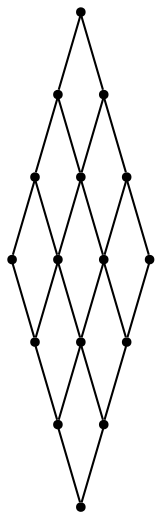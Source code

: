 graph {
  node [shape=point,comment="{\"directed\":false,\"doi\":\"10.1007/978-3-319-73915-1_12\",\"figure\":\"2 (2)\"}"]

  v0 [pos="1584.717034771022,236.2405755263091"]
  v1 [pos="1584.717034771022,327.96650694090226"]
  v2 [pos="1584.717034771022,419.69259732459136"]
  v3 [pos="1584.717034771022,511.417487491606"]
  v4 [pos="1492.9961472573004,236.24057552630916"]
  v5 [pos="1492.9961472573004,327.96650694090226"]
  v6 [pos="1492.9961472573004,419.69259732459136"]
  v7 [pos="1492.9961472573004,511.41748749160604"]
  v8 [pos="1401.2669932492786,236.24057552630916"]
  v9 [pos="1401.2669932492786,327.96650694090226"]
  v10 [pos="1401.2669932492786,419.69259732459136"]
  v11 [pos="1401.2669932492786,511.417487491606"]
  v12 [pos="1309.5366628555291,236.2405755263091"]
  v13 [pos="1309.5366628555291,327.96650694090226"]
  v14 [pos="1309.5366628555291,419.69259732459136"]
  v15 [pos="1309.5366628555291,511.41748749160604"]

  v0 -- v1 [id="-1",pos="1584.717034771022,236.2405755263091 1584.717034771022,327.96650694090226 1584.717034771022,327.96650694090226 1584.717034771022,327.96650694090226"]
  v15 -- v11 [id="-2",pos="1309.5366628555291,511.41748749160604 1401.2669932492786,511.417487491606 1401.2669932492786,511.417487491606 1401.2669932492786,511.417487491606"]
  v14 -- v10 [id="-3",pos="1309.5366628555291,419.69259732459136 1401.2669932492786,419.69259732459136 1401.2669932492786,419.69259732459136 1401.2669932492786,419.69259732459136"]
  v14 -- v15 [id="-4",pos="1309.5366628555291,419.69259732459136 1309.5366628555291,511.41748749160604 1309.5366628555291,511.41748749160604 1309.5366628555291,511.41748749160604"]
  v13 -- v9 [id="-5",pos="1309.5366628555291,327.96650694090226 1401.2669932492786,327.96650694090226 1401.2669932492786,327.96650694090226 1401.2669932492786,327.96650694090226"]
  v13 -- v14 [id="-6",pos="1309.5366628555291,327.96650694090226 1309.5366628555291,419.69259732459136 1309.5366628555291,419.69259732459136 1309.5366628555291,419.69259732459136"]
  v12 -- v13 [id="-7",pos="1309.5366628555291,236.2405755263091 1309.5366628555291,327.96650694090226 1309.5366628555291,327.96650694090226 1309.5366628555291,327.96650694090226"]
  v12 -- v8 [id="-8",pos="1309.5366628555291,236.2405755263091 1401.2669932492786,236.24057552630916 1401.2669932492786,236.24057552630916 1401.2669932492786,236.24057552630916"]
  v1 -- v2 [id="-9",pos="1584.717034771022,327.96650694090226 1584.717034771022,419.69259732459136 1584.717034771022,419.69259732459136 1584.717034771022,419.69259732459136"]
  v2 -- v3 [id="-10",pos="1584.717034771022,419.69259732459136 1584.717034771022,511.417487491606 1584.717034771022,511.417487491606 1584.717034771022,511.417487491606"]
  v4 -- v5 [id="-11",pos="1492.9961472573004,236.24057552630916 1492.9961472573004,327.96650694090226 1492.9961472573004,327.96650694090226 1492.9961472573004,327.96650694090226"]
  v4 -- v0 [id="-12",pos="1492.9961472573004,236.24057552630916 1584.717034771022,236.2405755263091 1584.717034771022,236.2405755263091 1584.717034771022,236.2405755263091"]
  v5 -- v1 [id="-13",pos="1492.9961472573004,327.96650694090226 1584.717034771022,327.96650694090226 1584.717034771022,327.96650694090226 1584.717034771022,327.96650694090226"]
  v5 -- v6 [id="-14",pos="1492.9961472573004,327.96650694090226 1492.9961472573004,419.69259732459136 1492.9961472573004,419.69259732459136 1492.9961472573004,419.69259732459136"]
  v6 -- v7 [id="-15",pos="1492.9961472573004,419.69259732459136 1492.9961472573004,511.41748749160604 1492.9961472573004,511.41748749160604 1492.9961472573004,511.41748749160604"]
  v6 -- v2 [id="-16",pos="1492.9961472573004,419.69259732459136 1584.717034771022,419.69259732459136 1584.717034771022,419.69259732459136 1584.717034771022,419.69259732459136"]
  v7 -- v3 [id="-17",pos="1492.9961472573004,511.41748749160604 1584.717034771022,511.417487491606 1584.717034771022,511.417487491606 1584.717034771022,511.417487491606"]
  v8 -- v9 [id="-18",pos="1401.2669932492786,236.24057552630916 1401.2669932492786,327.96650694090226 1401.2669932492786,327.96650694090226 1401.2669932492786,327.96650694090226"]
  v8 -- v4 [id="-19",pos="1401.2669932492786,236.24057552630916 1492.9961472573004,236.24057552630916 1492.9961472573004,236.24057552630916 1492.9961472573004,236.24057552630916"]
  v9 -- v10 [id="-20",pos="1401.2669932492786,327.96650694090226 1401.2669932492786,419.69259732459136 1401.2669932492786,419.69259732459136 1401.2669932492786,419.69259732459136"]
  v9 -- v5 [id="-21",pos="1401.2669932492786,327.96650694090226 1492.9961472573004,327.96650694090226 1492.9961472573004,327.96650694090226 1492.9961472573004,327.96650694090226"]
  v10 -- v11 [id="-22",pos="1401.2669932492786,419.69259732459136 1401.2669932492786,511.417487491606 1401.2669932492786,511.417487491606 1401.2669932492786,511.417487491606"]
  v11 -- v7 [id="-23",pos="1401.2669932492786,511.417487491606 1492.9961472573004,511.41748749160604 1492.9961472573004,511.41748749160604 1492.9961472573004,511.41748749160604"]
  v10 -- v6 [id="-24",pos="1401.2669932492786,419.69259732459136 1492.9961472573004,419.69259732459136 1492.9961472573004,419.69259732459136 1492.9961472573004,419.69259732459136"]
}